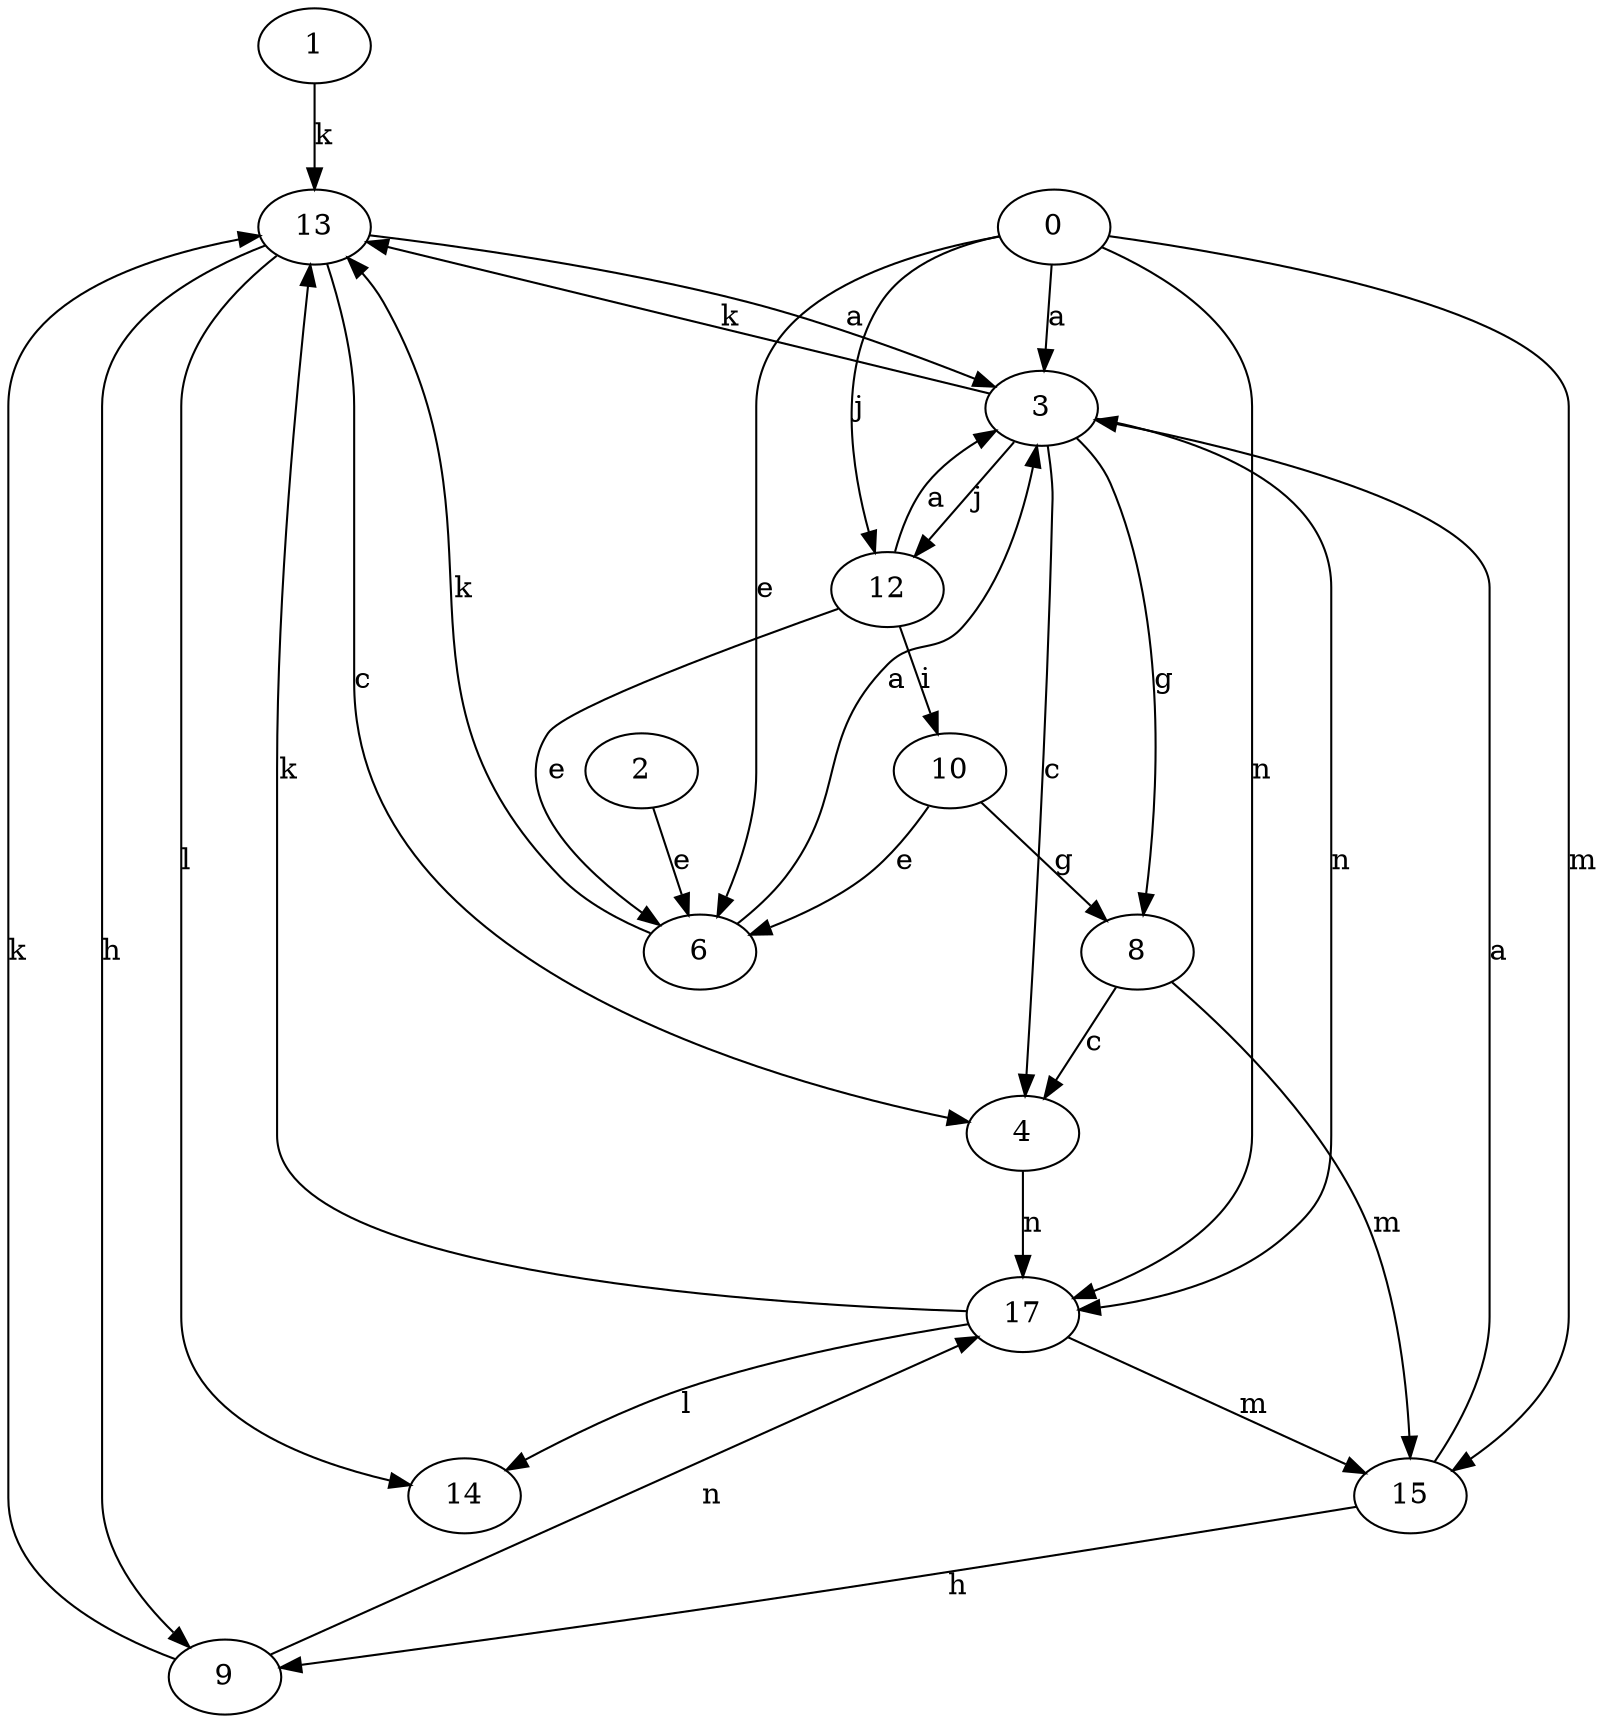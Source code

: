 strict digraph  {
1;
2;
3;
4;
6;
8;
0;
9;
10;
12;
13;
14;
15;
17;
1 -> 13  [label=k];
2 -> 6  [label=e];
3 -> 4  [label=c];
3 -> 8  [label=g];
3 -> 12  [label=j];
3 -> 13  [label=k];
3 -> 17  [label=n];
4 -> 17  [label=n];
6 -> 3  [label=a];
6 -> 13  [label=k];
8 -> 4  [label=c];
8 -> 15  [label=m];
0 -> 3  [label=a];
0 -> 6  [label=e];
0 -> 12  [label=j];
0 -> 15  [label=m];
0 -> 17  [label=n];
9 -> 13  [label=k];
9 -> 17  [label=n];
10 -> 6  [label=e];
10 -> 8  [label=g];
12 -> 3  [label=a];
12 -> 6  [label=e];
12 -> 10  [label=i];
13 -> 3  [label=a];
13 -> 4  [label=c];
13 -> 9  [label=h];
13 -> 14  [label=l];
15 -> 3  [label=a];
15 -> 9  [label=h];
17 -> 13  [label=k];
17 -> 14  [label=l];
17 -> 15  [label=m];
}
